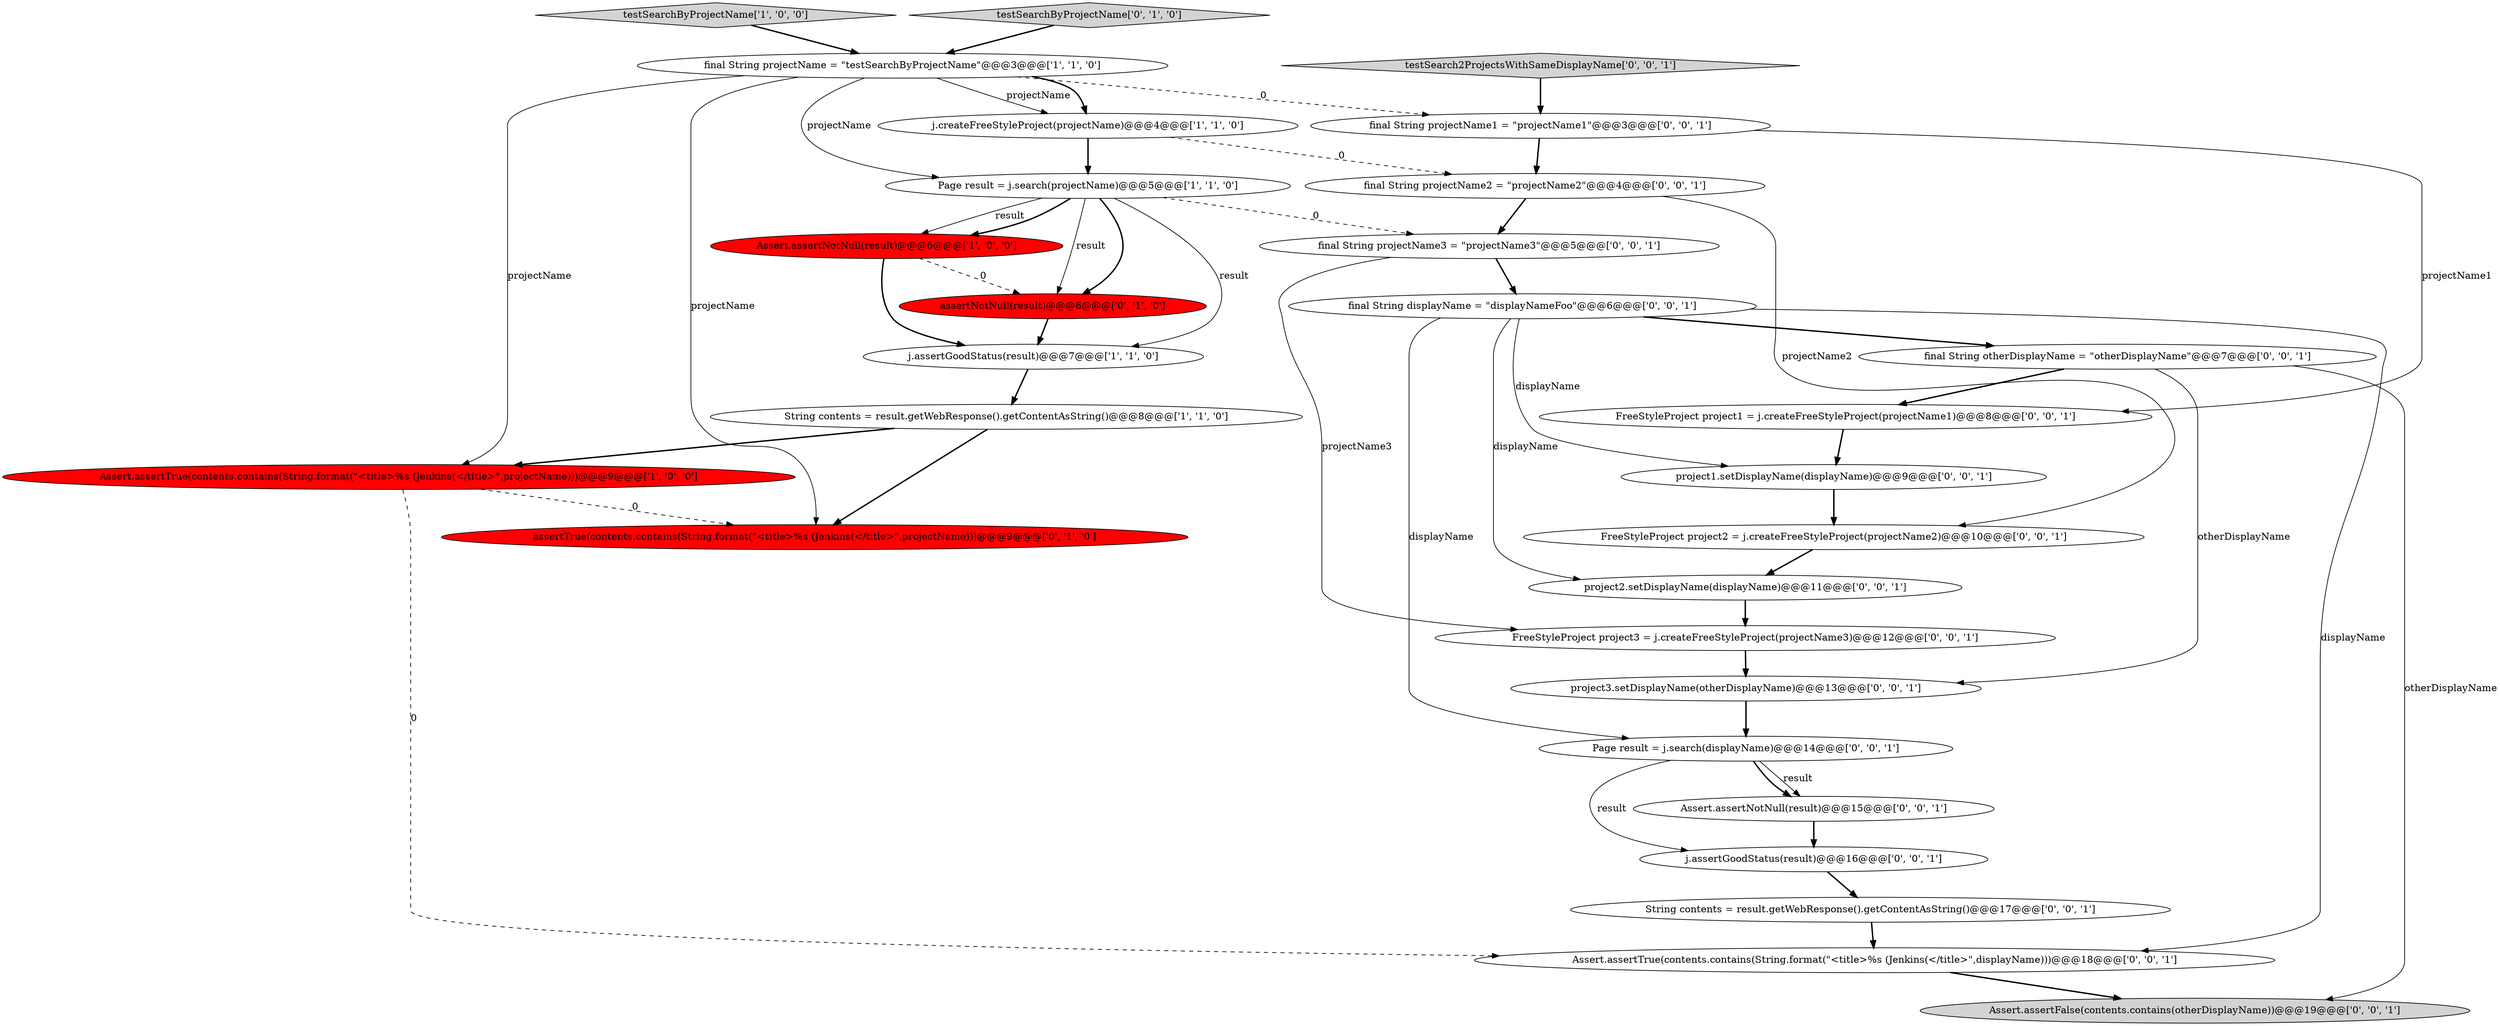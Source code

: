 digraph {
21 [style = filled, label = "Page result = j.search(displayName)@@@14@@@['0', '0', '1']", fillcolor = white, shape = ellipse image = "AAA0AAABBB3BBB"];
2 [style = filled, label = "Assert.assertTrue(contents.contains(String.format(\"<title>%s (Jenkins(</title>\",projectName)))@@@9@@@['1', '0', '0']", fillcolor = red, shape = ellipse image = "AAA1AAABBB1BBB"];
26 [style = filled, label = "final String displayName = \"displayNameFoo\"@@@6@@@['0', '0', '1']", fillcolor = white, shape = ellipse image = "AAA0AAABBB3BBB"];
17 [style = filled, label = "final String otherDisplayName = \"otherDisplayName\"@@@7@@@['0', '0', '1']", fillcolor = white, shape = ellipse image = "AAA0AAABBB3BBB"];
0 [style = filled, label = "j.createFreeStyleProject(projectName)@@@4@@@['1', '1', '0']", fillcolor = white, shape = ellipse image = "AAA0AAABBB1BBB"];
13 [style = filled, label = "FreeStyleProject project1 = j.createFreeStyleProject(projectName1)@@@8@@@['0', '0', '1']", fillcolor = white, shape = ellipse image = "AAA0AAABBB3BBB"];
18 [style = filled, label = "project3.setDisplayName(otherDisplayName)@@@13@@@['0', '0', '1']", fillcolor = white, shape = ellipse image = "AAA0AAABBB3BBB"];
11 [style = filled, label = "FreeStyleProject project2 = j.createFreeStyleProject(projectName2)@@@10@@@['0', '0', '1']", fillcolor = white, shape = ellipse image = "AAA0AAABBB3BBB"];
1 [style = filled, label = "testSearchByProjectName['1', '0', '0']", fillcolor = lightgray, shape = diamond image = "AAA0AAABBB1BBB"];
5 [style = filled, label = "Page result = j.search(projectName)@@@5@@@['1', '1', '0']", fillcolor = white, shape = ellipse image = "AAA0AAABBB1BBB"];
12 [style = filled, label = "testSearch2ProjectsWithSameDisplayName['0', '0', '1']", fillcolor = lightgray, shape = diamond image = "AAA0AAABBB3BBB"];
16 [style = filled, label = "Assert.assertNotNull(result)@@@15@@@['0', '0', '1']", fillcolor = white, shape = ellipse image = "AAA0AAABBB3BBB"];
24 [style = filled, label = "j.assertGoodStatus(result)@@@16@@@['0', '0', '1']", fillcolor = white, shape = ellipse image = "AAA0AAABBB3BBB"];
28 [style = filled, label = "Assert.assertTrue(contents.contains(String.format(\"<title>%s (Jenkins(</title>\",displayName)))@@@18@@@['0', '0', '1']", fillcolor = white, shape = ellipse image = "AAA0AAABBB3BBB"];
6 [style = filled, label = "j.assertGoodStatus(result)@@@7@@@['1', '1', '0']", fillcolor = white, shape = ellipse image = "AAA0AAABBB1BBB"];
8 [style = filled, label = "testSearchByProjectName['0', '1', '0']", fillcolor = lightgray, shape = diamond image = "AAA0AAABBB2BBB"];
25 [style = filled, label = "String contents = result.getWebResponse().getContentAsString()@@@17@@@['0', '0', '1']", fillcolor = white, shape = ellipse image = "AAA0AAABBB3BBB"];
15 [style = filled, label = "final String projectName2 = \"projectName2\"@@@4@@@['0', '0', '1']", fillcolor = white, shape = ellipse image = "AAA0AAABBB3BBB"];
23 [style = filled, label = "Assert.assertFalse(contents.contains(otherDisplayName))@@@19@@@['0', '0', '1']", fillcolor = lightgray, shape = ellipse image = "AAA0AAABBB3BBB"];
22 [style = filled, label = "FreeStyleProject project3 = j.createFreeStyleProject(projectName3)@@@12@@@['0', '0', '1']", fillcolor = white, shape = ellipse image = "AAA0AAABBB3BBB"];
27 [style = filled, label = "final String projectName3 = \"projectName3\"@@@5@@@['0', '0', '1']", fillcolor = white, shape = ellipse image = "AAA0AAABBB3BBB"];
20 [style = filled, label = "project2.setDisplayName(displayName)@@@11@@@['0', '0', '1']", fillcolor = white, shape = ellipse image = "AAA0AAABBB3BBB"];
4 [style = filled, label = "Assert.assertNotNull(result)@@@6@@@['1', '0', '0']", fillcolor = red, shape = ellipse image = "AAA1AAABBB1BBB"];
19 [style = filled, label = "project1.setDisplayName(displayName)@@@9@@@['0', '0', '1']", fillcolor = white, shape = ellipse image = "AAA0AAABBB3BBB"];
9 [style = filled, label = "assertTrue(contents.contains(String.format(\"<title>%s (Jenkins(</title>\",projectName)))@@@9@@@['0', '1', '0']", fillcolor = red, shape = ellipse image = "AAA1AAABBB2BBB"];
7 [style = filled, label = "String contents = result.getWebResponse().getContentAsString()@@@8@@@['1', '1', '0']", fillcolor = white, shape = ellipse image = "AAA0AAABBB1BBB"];
3 [style = filled, label = "final String projectName = \"testSearchByProjectName\"@@@3@@@['1', '1', '0']", fillcolor = white, shape = ellipse image = "AAA0AAABBB1BBB"];
10 [style = filled, label = "assertNotNull(result)@@@6@@@['0', '1', '0']", fillcolor = red, shape = ellipse image = "AAA1AAABBB2BBB"];
14 [style = filled, label = "final String projectName1 = \"projectName1\"@@@3@@@['0', '0', '1']", fillcolor = white, shape = ellipse image = "AAA0AAABBB3BBB"];
17->23 [style = solid, label="otherDisplayName"];
5->10 [style = bold, label=""];
21->24 [style = solid, label="result"];
5->4 [style = solid, label="result"];
11->20 [style = bold, label=""];
26->28 [style = solid, label="displayName"];
25->28 [style = bold, label=""];
15->11 [style = solid, label="projectName2"];
14->13 [style = solid, label="projectName1"];
26->17 [style = bold, label=""];
5->6 [style = solid, label="result"];
4->6 [style = bold, label=""];
16->24 [style = bold, label=""];
3->2 [style = solid, label="projectName"];
8->3 [style = bold, label=""];
1->3 [style = bold, label=""];
27->22 [style = solid, label="projectName3"];
0->15 [style = dashed, label="0"];
5->10 [style = solid, label="result"];
19->11 [style = bold, label=""];
10->6 [style = bold, label=""];
3->0 [style = bold, label=""];
17->18 [style = solid, label="otherDisplayName"];
20->22 [style = bold, label=""];
26->20 [style = solid, label="displayName"];
7->9 [style = bold, label=""];
3->5 [style = solid, label="projectName"];
21->16 [style = solid, label="result"];
26->19 [style = solid, label="displayName"];
3->9 [style = solid, label="projectName"];
13->19 [style = bold, label=""];
22->18 [style = bold, label=""];
5->27 [style = dashed, label="0"];
2->9 [style = dashed, label="0"];
28->23 [style = bold, label=""];
7->2 [style = bold, label=""];
24->25 [style = bold, label=""];
5->4 [style = bold, label=""];
2->28 [style = dashed, label="0"];
12->14 [style = bold, label=""];
21->16 [style = bold, label=""];
14->15 [style = bold, label=""];
17->13 [style = bold, label=""];
18->21 [style = bold, label=""];
3->14 [style = dashed, label="0"];
6->7 [style = bold, label=""];
4->10 [style = dashed, label="0"];
15->27 [style = bold, label=""];
26->21 [style = solid, label="displayName"];
0->5 [style = bold, label=""];
3->0 [style = solid, label="projectName"];
27->26 [style = bold, label=""];
}
